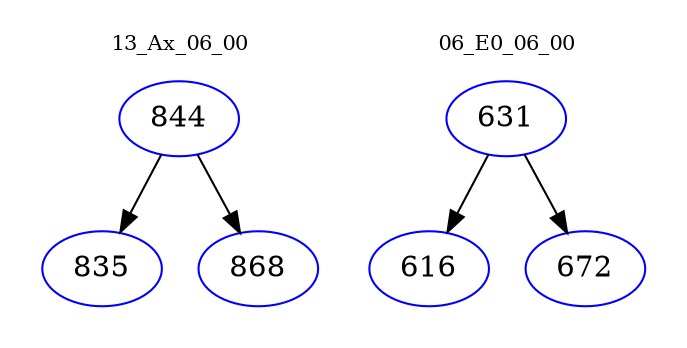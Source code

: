 digraph{
subgraph cluster_0 {
color = white
label = "13_Ax_06_00";
fontsize=10;
T0_844 [label="844", color="blue"]
T0_844 -> T0_835 [color="black"]
T0_835 [label="835", color="blue"]
T0_844 -> T0_868 [color="black"]
T0_868 [label="868", color="blue"]
}
subgraph cluster_1 {
color = white
label = "06_E0_06_00";
fontsize=10;
T1_631 [label="631", color="blue"]
T1_631 -> T1_616 [color="black"]
T1_616 [label="616", color="blue"]
T1_631 -> T1_672 [color="black"]
T1_672 [label="672", color="blue"]
}
}
